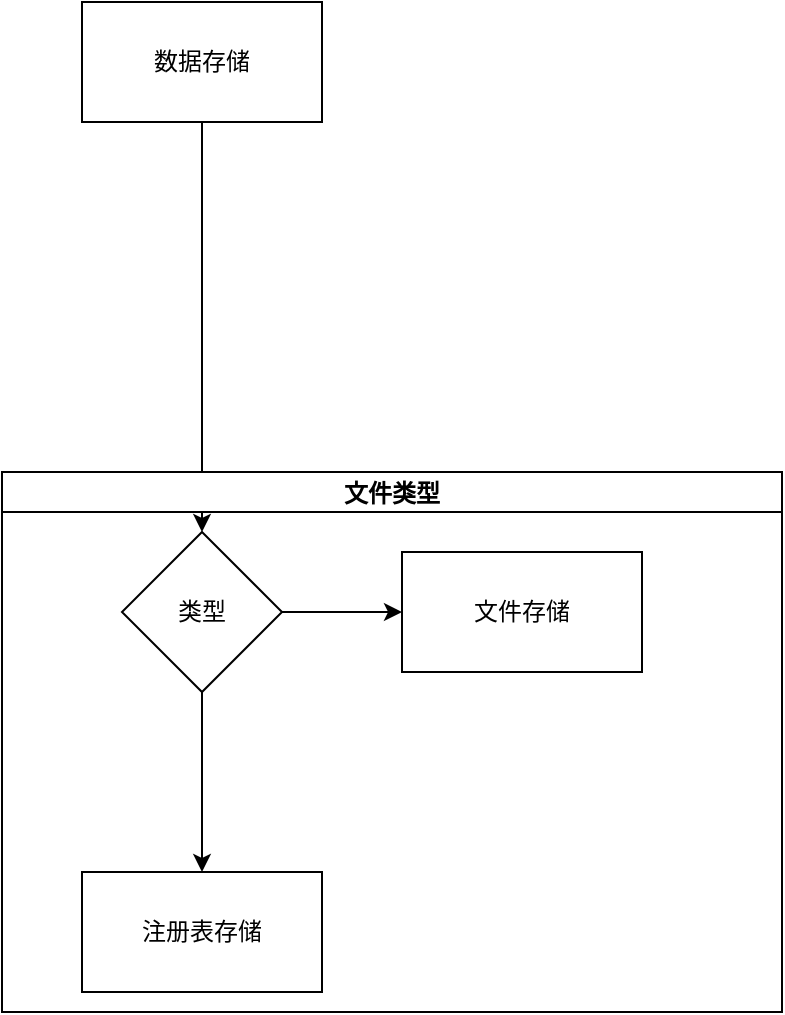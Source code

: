 <mxfile version="19.0.3" type="github">
  <diagram id="DnrnMb2I-ee3ofIosJeG" name="Page-1">
    <mxGraphModel dx="1422" dy="794" grid="1" gridSize="10" guides="1" tooltips="1" connect="1" arrows="1" fold="1" page="1" pageScale="1" pageWidth="827" pageHeight="1169" math="0" shadow="0">
      <root>
        <mxCell id="0" />
        <mxCell id="1" parent="0" />
        <mxCell id="WAK5zBahrGszai_4QzEf-3" value="" style="edgeStyle=orthogonalEdgeStyle;rounded=0;orthogonalLoop=1;jettySize=auto;html=1;" parent="1" source="WAK5zBahrGszai_4QzEf-1" target="WAK5zBahrGszai_4QzEf-2" edge="1">
          <mxGeometry relative="1" as="geometry" />
        </mxCell>
        <mxCell id="WAK5zBahrGszai_4QzEf-1" value="数据存储" style="rounded=0;whiteSpace=wrap;html=1;" parent="1" vertex="1">
          <mxGeometry x="370" y="80" width="120" height="60" as="geometry" />
        </mxCell>
        <mxCell id="WX-GgaWL-I9o2pZYYqg0-3" value="" style="group" vertex="1" connectable="0" parent="1">
          <mxGeometry x="330" y="315" width="390" height="270" as="geometry" />
        </mxCell>
        <mxCell id="WAK5zBahrGszai_4QzEf-2" value="类型" style="rhombus;whiteSpace=wrap;html=1;rounded=0;" parent="WX-GgaWL-I9o2pZYYqg0-3" vertex="1">
          <mxGeometry x="60" y="30" width="80" height="80" as="geometry" />
        </mxCell>
        <mxCell id="WAK5zBahrGszai_4QzEf-4" value="注册表存储" style="whiteSpace=wrap;html=1;rounded=0;" parent="WX-GgaWL-I9o2pZYYqg0-3" vertex="1">
          <mxGeometry x="40" y="200" width="120" height="60" as="geometry" />
        </mxCell>
        <mxCell id="WAK5zBahrGszai_4QzEf-5" value="" style="edgeStyle=orthogonalEdgeStyle;rounded=0;orthogonalLoop=1;jettySize=auto;html=1;" parent="WX-GgaWL-I9o2pZYYqg0-3" source="WAK5zBahrGszai_4QzEf-2" target="WAK5zBahrGszai_4QzEf-4" edge="1">
          <mxGeometry relative="1" as="geometry" />
        </mxCell>
        <mxCell id="WAK5zBahrGszai_4QzEf-6" value="文件存储" style="whiteSpace=wrap;html=1;rounded=0;" parent="WX-GgaWL-I9o2pZYYqg0-3" vertex="1">
          <mxGeometry x="200" y="40" width="120" height="60" as="geometry" />
        </mxCell>
        <mxCell id="WAK5zBahrGszai_4QzEf-7" value="" style="edgeStyle=orthogonalEdgeStyle;rounded=0;orthogonalLoop=1;jettySize=auto;html=1;" parent="WX-GgaWL-I9o2pZYYqg0-3" source="WAK5zBahrGszai_4QzEf-2" target="WAK5zBahrGszai_4QzEf-6" edge="1">
          <mxGeometry relative="1" as="geometry" />
        </mxCell>
        <mxCell id="WX-GgaWL-I9o2pZYYqg0-2" value="文件类型" style="swimlane;startSize=20;" vertex="1" parent="WX-GgaWL-I9o2pZYYqg0-3">
          <mxGeometry width="390" height="270" as="geometry" />
        </mxCell>
      </root>
    </mxGraphModel>
  </diagram>
</mxfile>
